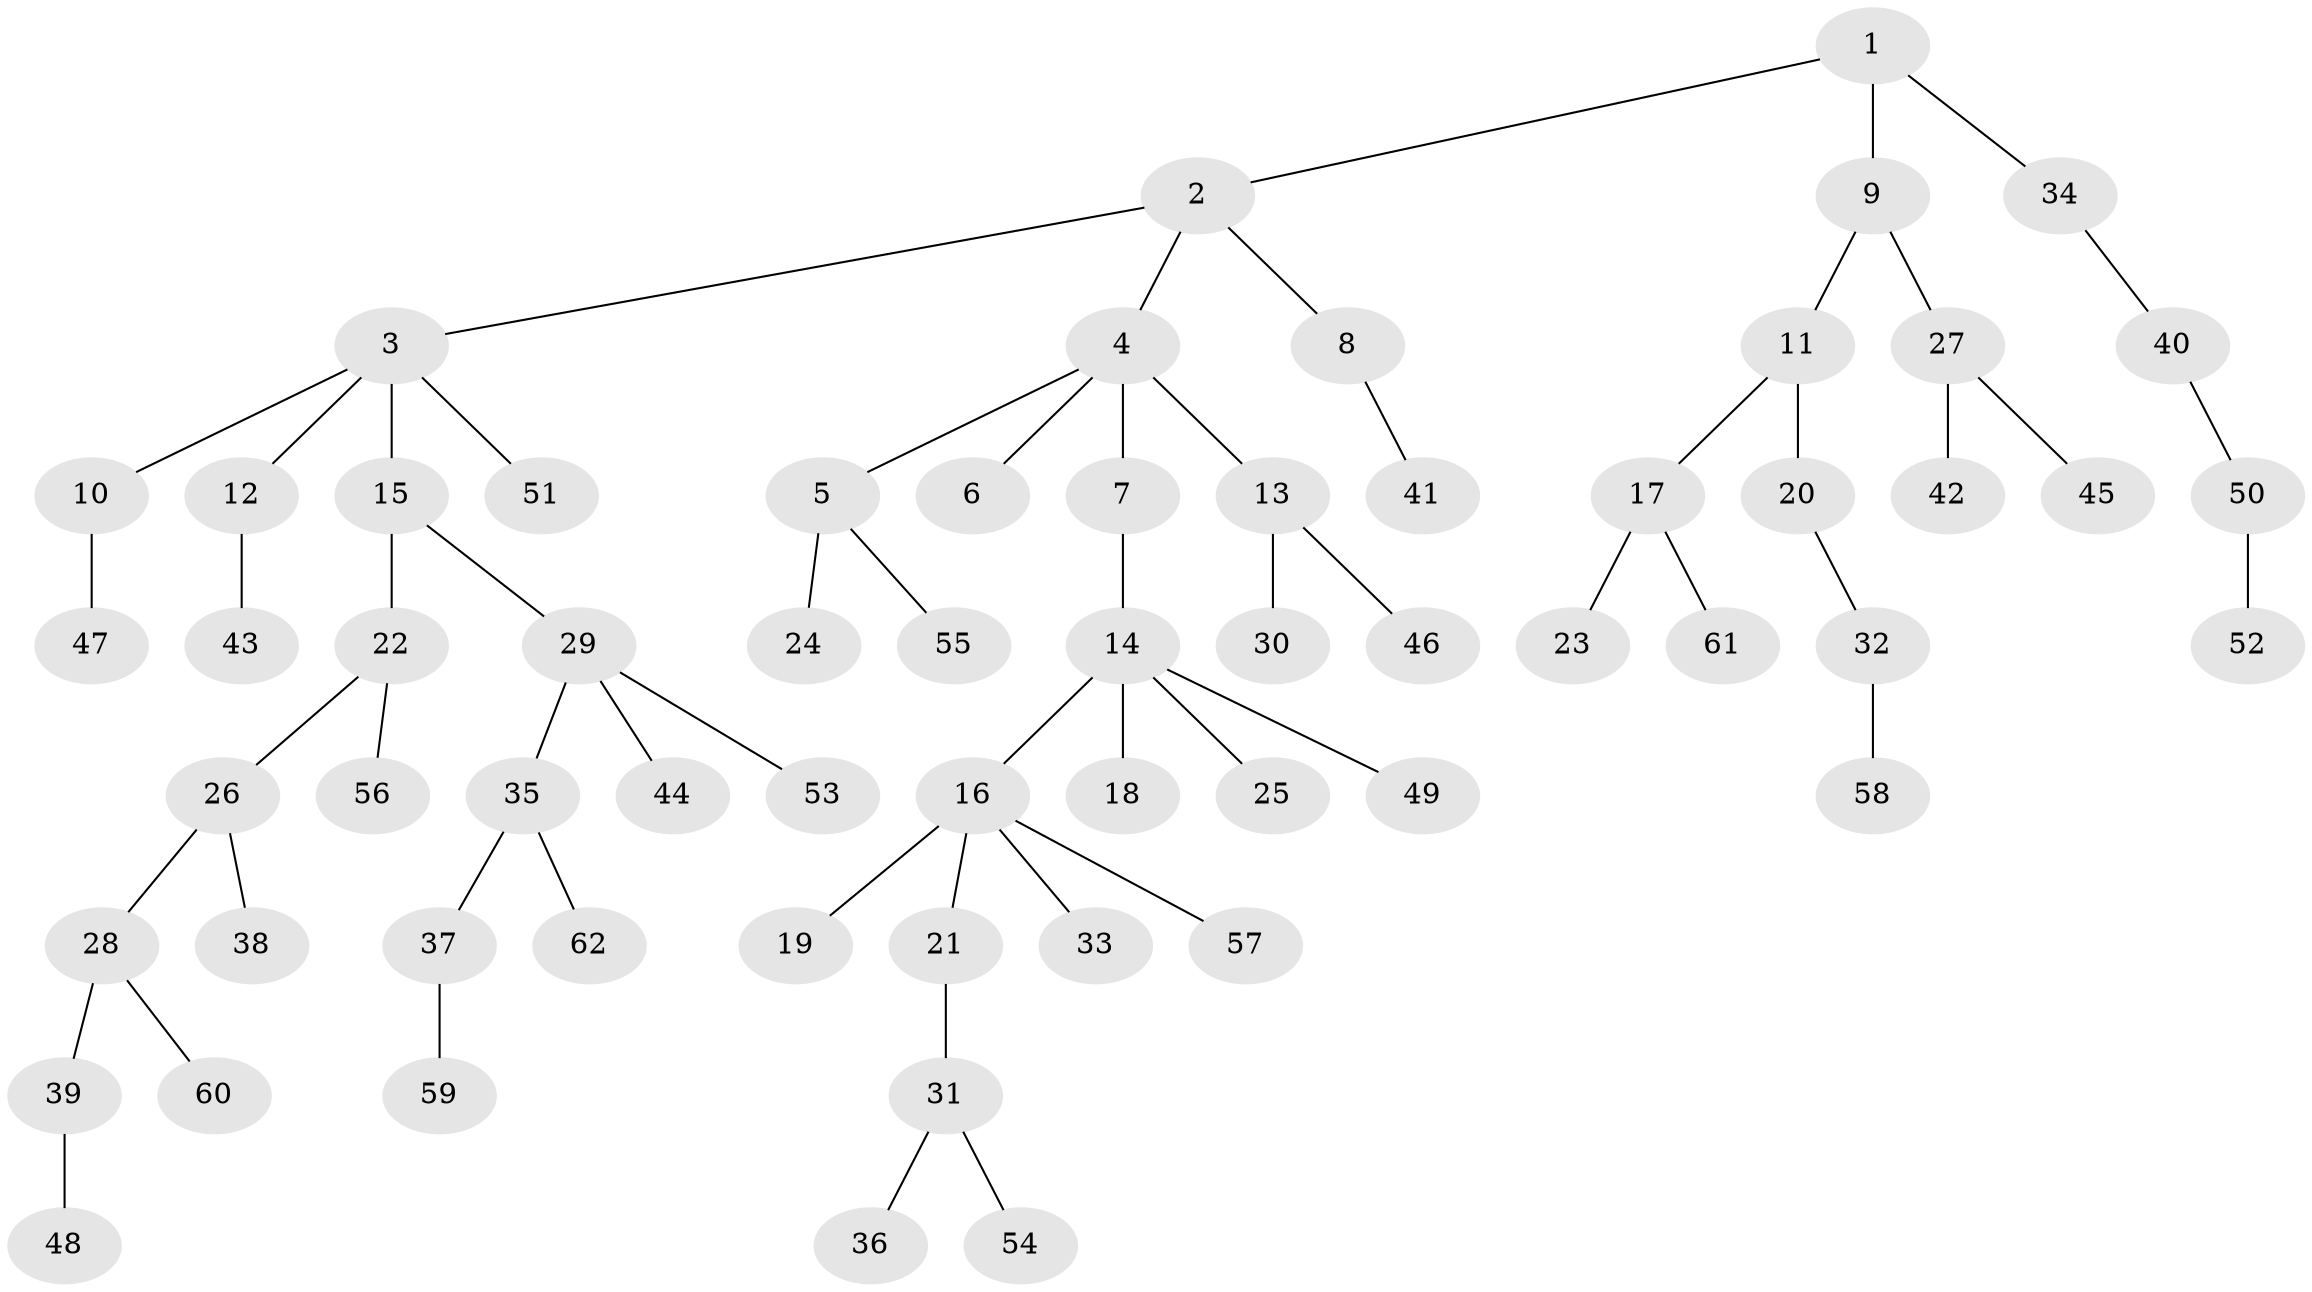 // coarse degree distribution, {4: 0.1, 7: 0.025, 2: 0.2, 5: 0.025, 1: 0.55, 3: 0.1}
// Generated by graph-tools (version 1.1) at 2025/42/03/06/25 10:42:04]
// undirected, 62 vertices, 61 edges
graph export_dot {
graph [start="1"]
  node [color=gray90,style=filled];
  1;
  2;
  3;
  4;
  5;
  6;
  7;
  8;
  9;
  10;
  11;
  12;
  13;
  14;
  15;
  16;
  17;
  18;
  19;
  20;
  21;
  22;
  23;
  24;
  25;
  26;
  27;
  28;
  29;
  30;
  31;
  32;
  33;
  34;
  35;
  36;
  37;
  38;
  39;
  40;
  41;
  42;
  43;
  44;
  45;
  46;
  47;
  48;
  49;
  50;
  51;
  52;
  53;
  54;
  55;
  56;
  57;
  58;
  59;
  60;
  61;
  62;
  1 -- 2;
  1 -- 9;
  1 -- 34;
  2 -- 3;
  2 -- 4;
  2 -- 8;
  3 -- 10;
  3 -- 12;
  3 -- 15;
  3 -- 51;
  4 -- 5;
  4 -- 6;
  4 -- 7;
  4 -- 13;
  5 -- 24;
  5 -- 55;
  7 -- 14;
  8 -- 41;
  9 -- 11;
  9 -- 27;
  10 -- 47;
  11 -- 17;
  11 -- 20;
  12 -- 43;
  13 -- 30;
  13 -- 46;
  14 -- 16;
  14 -- 18;
  14 -- 25;
  14 -- 49;
  15 -- 22;
  15 -- 29;
  16 -- 19;
  16 -- 21;
  16 -- 33;
  16 -- 57;
  17 -- 23;
  17 -- 61;
  20 -- 32;
  21 -- 31;
  22 -- 26;
  22 -- 56;
  26 -- 28;
  26 -- 38;
  27 -- 42;
  27 -- 45;
  28 -- 39;
  28 -- 60;
  29 -- 35;
  29 -- 44;
  29 -- 53;
  31 -- 36;
  31 -- 54;
  32 -- 58;
  34 -- 40;
  35 -- 37;
  35 -- 62;
  37 -- 59;
  39 -- 48;
  40 -- 50;
  50 -- 52;
}
